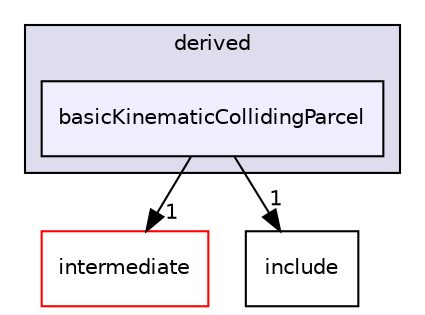 digraph "src/lagrangian/turbulence/parcels/derived/basicKinematicCollidingParcel" {
  bgcolor=transparent;
  compound=true
  node [ fontsize="10", fontname="Helvetica"];
  edge [ labelfontsize="10", labelfontname="Helvetica"];
  subgraph clusterdir_2cf64de3012ec3719f94a92ff2c4c98e {
    graph [ bgcolor="#ddddee", pencolor="black", label="derived" fontname="Helvetica", fontsize="10", URL="dir_2cf64de3012ec3719f94a92ff2c4c98e.html"]
  dir_ddee8681083a0c8fdd7c11c58dcb3d5d [shape=box, label="basicKinematicCollidingParcel", style="filled", fillcolor="#eeeeff", pencolor="black", URL="dir_ddee8681083a0c8fdd7c11c58dcb3d5d.html"];
  }
  dir_d3c32a493136c130c1f0d51f4f35c297 [shape=box label="intermediate" color="red" URL="dir_d3c32a493136c130c1f0d51f4f35c297.html"];
  dir_4c86786517f583c36f967b917cdc384c [shape=box label="include" URL="dir_4c86786517f583c36f967b917cdc384c.html"];
  dir_ddee8681083a0c8fdd7c11c58dcb3d5d->dir_d3c32a493136c130c1f0d51f4f35c297 [headlabel="1", labeldistance=1.5 headhref="dir_001465_001389.html"];
  dir_ddee8681083a0c8fdd7c11c58dcb3d5d->dir_4c86786517f583c36f967b917cdc384c [headlabel="1", labeldistance=1.5 headhref="dir_001465_001710.html"];
}
